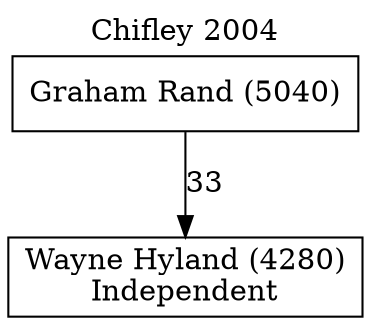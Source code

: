 // House preference flow
digraph "Wayne Hyland (4280)_Chifley_2004" {
	graph [label="Chifley 2004" labelloc=t mclimit=10]
	node [shape=box]
	"Wayne Hyland (4280)" [label="Wayne Hyland (4280)
Independent"]
	"Graham Rand (5040)" [label="Graham Rand (5040)
"]
	"Graham Rand (5040)" -> "Wayne Hyland (4280)" [label=33]
}
